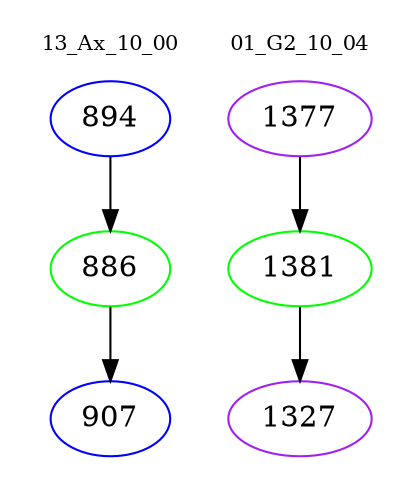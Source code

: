 digraph{
subgraph cluster_0 {
color = white
label = "13_Ax_10_00";
fontsize=10;
T0_894 [label="894", color="blue"]
T0_894 -> T0_886 [color="black"]
T0_886 [label="886", color="green"]
T0_886 -> T0_907 [color="black"]
T0_907 [label="907", color="blue"]
}
subgraph cluster_1 {
color = white
label = "01_G2_10_04";
fontsize=10;
T1_1377 [label="1377", color="purple"]
T1_1377 -> T1_1381 [color="black"]
T1_1381 [label="1381", color="green"]
T1_1381 -> T1_1327 [color="black"]
T1_1327 [label="1327", color="purple"]
}
}
